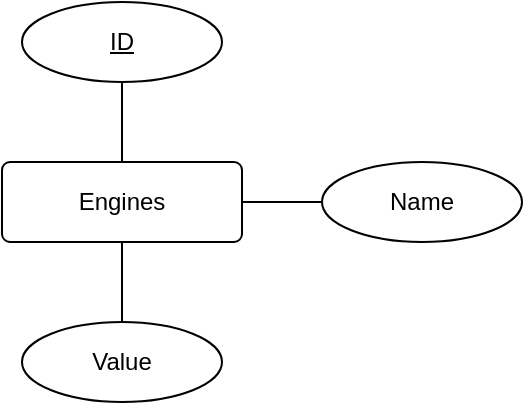 <mxfile version="14.6.13" type="device"><diagram id="0dy4XVYHBzh7L45FYcvt" name="Page-1"><mxGraphModel dx="528" dy="550" grid="1" gridSize="10" guides="1" tooltips="1" connect="1" arrows="1" fold="1" page="1" pageScale="1" pageWidth="850" pageHeight="1100" math="0" shadow="0"><root><mxCell id="0"/><mxCell id="1" parent="0"/><mxCell id="PeUl2zuMDh3v3DzPvopy-1" value="Engines" style="rounded=1;arcSize=10;whiteSpace=wrap;html=1;align=center;" vertex="1" parent="1"><mxGeometry x="240" y="160" width="120" height="40" as="geometry"/></mxCell><mxCell id="PeUl2zuMDh3v3DzPvopy-9" style="edgeStyle=orthogonalEdgeStyle;curved=1;orthogonalLoop=1;jettySize=auto;html=1;entryX=0.5;entryY=0;entryDx=0;entryDy=0;endArrow=none;endFill=0;" edge="1" parent="1" source="PeUl2zuMDh3v3DzPvopy-3" target="PeUl2zuMDh3v3DzPvopy-1"><mxGeometry relative="1" as="geometry"/></mxCell><mxCell id="PeUl2zuMDh3v3DzPvopy-3" value="ID" style="ellipse;whiteSpace=wrap;html=1;align=center;fontStyle=4;" vertex="1" parent="1"><mxGeometry x="250" y="80" width="100" height="40" as="geometry"/></mxCell><mxCell id="PeUl2zuMDh3v3DzPvopy-8" style="edgeStyle=orthogonalEdgeStyle;curved=1;orthogonalLoop=1;jettySize=auto;html=1;endArrow=none;endFill=0;" edge="1" parent="1" source="PeUl2zuMDh3v3DzPvopy-5" target="PeUl2zuMDh3v3DzPvopy-1"><mxGeometry relative="1" as="geometry"/></mxCell><mxCell id="PeUl2zuMDh3v3DzPvopy-5" value="Name" style="ellipse;whiteSpace=wrap;html=1;align=center;" vertex="1" parent="1"><mxGeometry x="400" y="160" width="100" height="40" as="geometry"/></mxCell><mxCell id="PeUl2zuMDh3v3DzPvopy-7" style="edgeStyle=orthogonalEdgeStyle;orthogonalLoop=1;jettySize=auto;html=1;entryX=0.5;entryY=1;entryDx=0;entryDy=0;curved=1;endArrow=none;endFill=0;" edge="1" parent="1" source="PeUl2zuMDh3v3DzPvopy-6" target="PeUl2zuMDh3v3DzPvopy-1"><mxGeometry relative="1" as="geometry"/></mxCell><mxCell id="PeUl2zuMDh3v3DzPvopy-6" value="Value" style="ellipse;whiteSpace=wrap;html=1;align=center;" vertex="1" parent="1"><mxGeometry x="250" y="240" width="100" height="40" as="geometry"/></mxCell></root></mxGraphModel></diagram></mxfile>